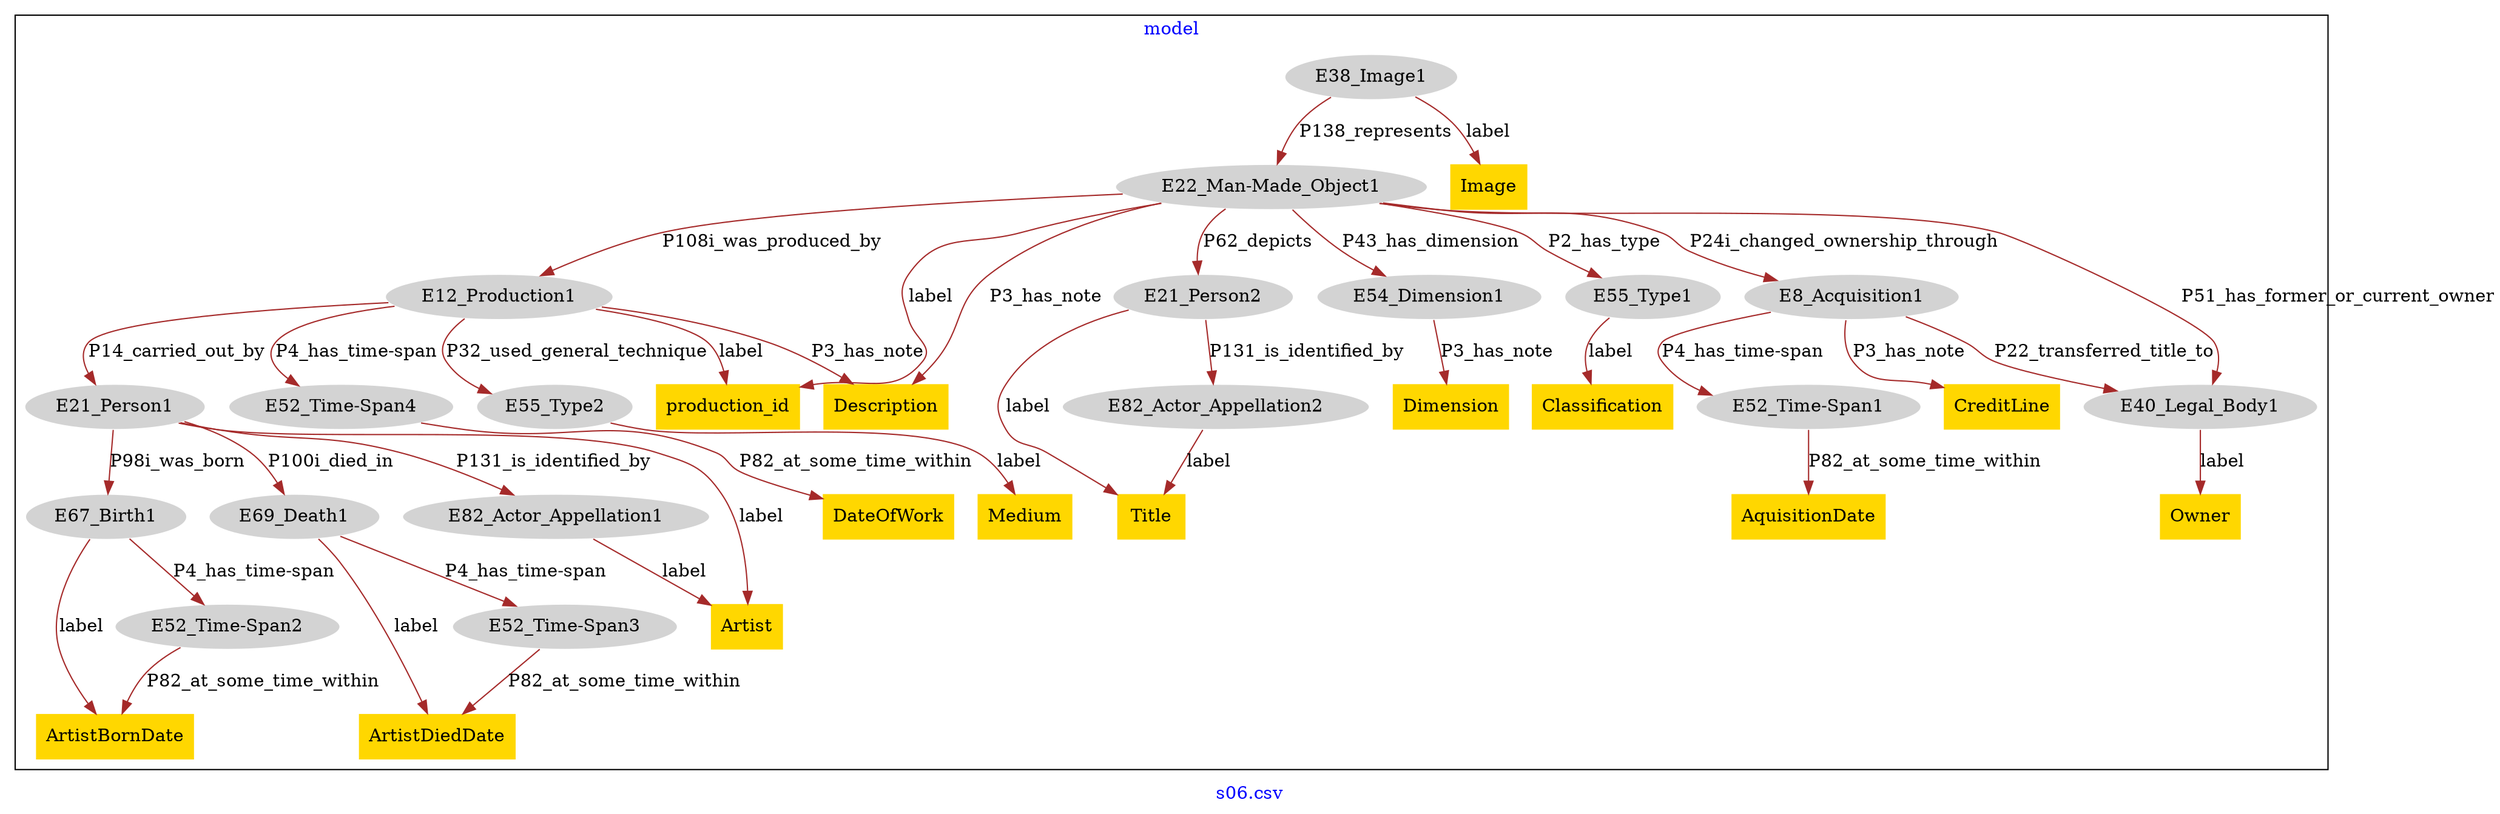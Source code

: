 digraph n0 {
fontcolor="blue"
remincross="true"
label="s06.csv"
subgraph cluster {
label="model"
n2[style="filled",color="white",fillcolor="lightgray",label="E12_Production1"];
n3[style="filled",color="white",fillcolor="lightgray",label="E21_Person1"];
n4[style="filled",color="white",fillcolor="lightgray",label="E52_Time-Span4"];
n5[style="filled",color="white",fillcolor="lightgray",label="E55_Type2"];
n6[style="filled",color="white",fillcolor="lightgray",label="E67_Birth1"];
n7[style="filled",color="white",fillcolor="lightgray",label="E69_Death1"];
n8[style="filled",color="white",fillcolor="lightgray",label="E82_Actor_Appellation1"];
n9[style="filled",color="white",fillcolor="lightgray",label="E21_Person2"];
n10[style="filled",color="white",fillcolor="lightgray",label="E82_Actor_Appellation2"];
n11[style="filled",color="white",fillcolor="lightgray",label="E22_Man-Made_Object1"];
n12[style="filled",color="white",fillcolor="lightgray",label="E54_Dimension1"];
n13[style="filled",color="white",fillcolor="lightgray",label="E55_Type1"];
n14[style="filled",color="white",fillcolor="lightgray",label="E8_Acquisition1"];
n15[style="filled",color="white",fillcolor="lightgray",label="E38_Image1"];
n16[style="filled",color="white",fillcolor="lightgray",label="E52_Time-Span2"];
n17[style="filled",color="white",fillcolor="lightgray",label="E52_Time-Span3"];
n18[style="filled",color="white",fillcolor="lightgray",label="E40_Legal_Body1"];
n19[style="filled",color="white",fillcolor="lightgray",label="E52_Time-Span1"];
n20[shape="plaintext",style="filled",fillcolor="gold",label="AquisitionDate"];
n21[shape="plaintext",style="filled",fillcolor="gold",label="Image"];
n22[shape="plaintext",style="filled",fillcolor="gold",label="Dimension"];
n23[shape="plaintext",style="filled",fillcolor="gold",label="Owner"];
n24[shape="plaintext",style="filled",fillcolor="gold",label="DateOfWork"];
n25[shape="plaintext",style="filled",fillcolor="gold",label="CreditLine"];
n26[shape="plaintext",style="filled",fillcolor="gold",label="Description"];
n27[shape="plaintext",style="filled",fillcolor="gold",label="Classification"];
n28[shape="plaintext",style="filled",fillcolor="gold",label="production_id"];
n29[shape="plaintext",style="filled",fillcolor="gold",label="Medium"];
n30[shape="plaintext",style="filled",fillcolor="gold",label="Title"];
n31[shape="plaintext",style="filled",fillcolor="gold",label="ArtistBornDate"];
n32[shape="plaintext",style="filled",fillcolor="gold",label="Artist"];
n33[shape="plaintext",style="filled",fillcolor="gold",label="ArtistDiedDate"];
}
n2 -> n3[color="brown",fontcolor="black",label="P14_carried_out_by"]
n2 -> n4[color="brown",fontcolor="black",label="P4_has_time-span"]
n2 -> n5[color="brown",fontcolor="black",label="P32_used_general_technique"]
n3 -> n6[color="brown",fontcolor="black",label="P98i_was_born"]
n3 -> n7[color="brown",fontcolor="black",label="P100i_died_in"]
n3 -> n8[color="brown",fontcolor="black",label="P131_is_identified_by"]
n9 -> n10[color="brown",fontcolor="black",label="P131_is_identified_by"]
n11 -> n2[color="brown",fontcolor="black",label="P108i_was_produced_by"]
n11 -> n9[color="brown",fontcolor="black",label="P62_depicts"]
n11 -> n12[color="brown",fontcolor="black",label="P43_has_dimension"]
n11 -> n13[color="brown",fontcolor="black",label="P2_has_type"]
n11 -> n14[color="brown",fontcolor="black",label="P24i_changed_ownership_through"]
n15 -> n11[color="brown",fontcolor="black",label="P138_represents"]
n6 -> n16[color="brown",fontcolor="black",label="P4_has_time-span"]
n7 -> n17[color="brown",fontcolor="black",label="P4_has_time-span"]
n14 -> n18[color="brown",fontcolor="black",label="P22_transferred_title_to"]
n14 -> n19[color="brown",fontcolor="black",label="P4_has_time-span"]
n19 -> n20[color="brown",fontcolor="black",label="P82_at_some_time_within"]
n15 -> n21[color="brown",fontcolor="black",label="label"]
n12 -> n22[color="brown",fontcolor="black",label="P3_has_note"]
n18 -> n23[color="brown",fontcolor="black",label="label"]
n4 -> n24[color="brown",fontcolor="black",label="P82_at_some_time_within"]
n14 -> n25[color="brown",fontcolor="black",label="P3_has_note"]
n2 -> n26[color="brown",fontcolor="black",label="P3_has_note"]
n13 -> n27[color="brown",fontcolor="black",label="label"]
n2 -> n28[color="brown",fontcolor="black",label="label"]
n5 -> n29[color="brown",fontcolor="black",label="label"]
n9 -> n30[color="brown",fontcolor="black",label="label"]
n6 -> n31[color="brown",fontcolor="black",label="label"]
n3 -> n32[color="brown",fontcolor="black",label="label"]
n7 -> n33[color="brown",fontcolor="black",label="label"]
n10 -> n30[color="brown",fontcolor="black",label="label"]
n8 -> n32[color="brown",fontcolor="black",label="label"]
n11 -> n18[color="brown",fontcolor="black",label="P51_has_former_or_current_owner"]
n16 -> n31[color="brown",fontcolor="black",label="P82_at_some_time_within"]
n17 -> n33[color="brown",fontcolor="black",label="P82_at_some_time_within"]
n11 -> n26[color="brown",fontcolor="black",label="P3_has_note"]
n11 -> n28[color="brown",fontcolor="black",label="label"]
}
